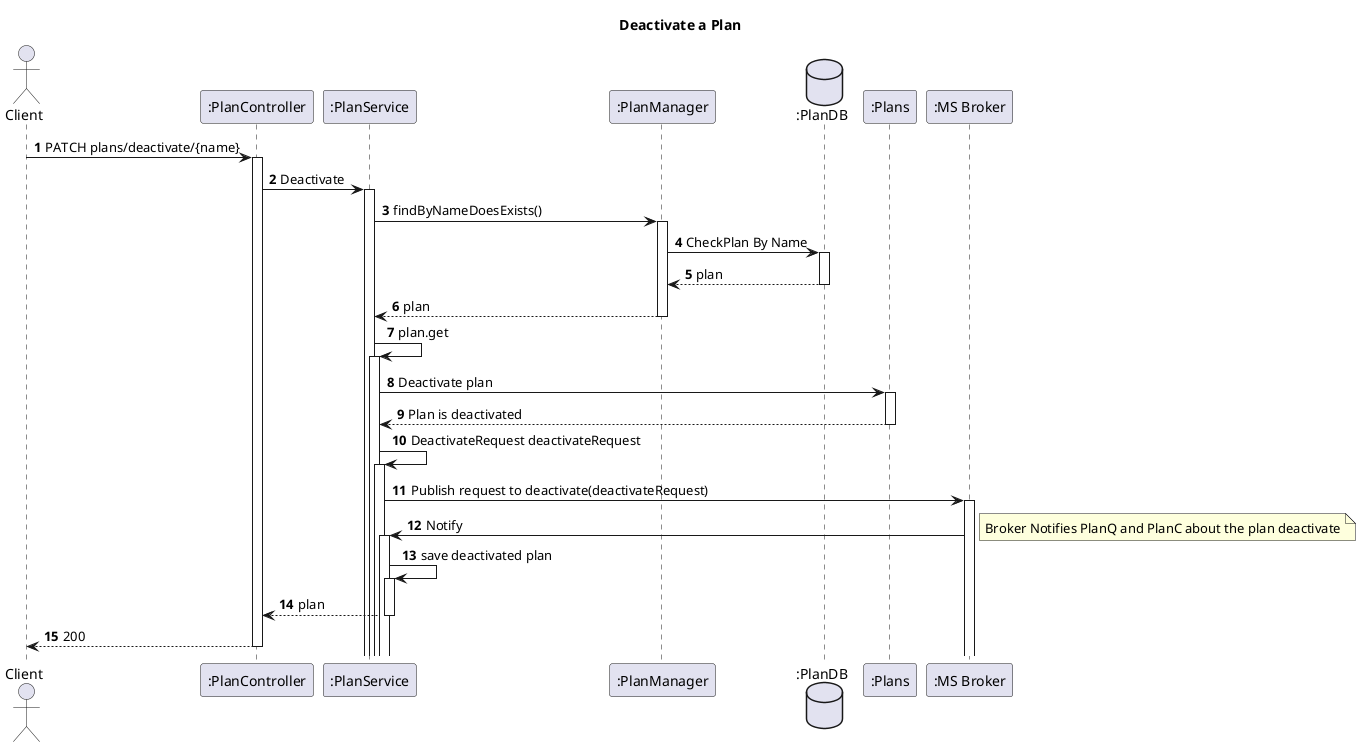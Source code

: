 @startuml
'https://plantuml.com/sequence-diagram
autoactivate on
autonumber
title  Deactivate a Plan

autonumber
actor "Client" as Ac
participant ":PlanController" as PlanController
participant ":PlanService" as PService
participant ":PlanManager" as PManager
database ":PlanDB" as PDB
participant ":Plans" as Plan
participant ":MS Broker" as Broker







Ac->PlanController:PATCH plans/deactivate/{name}
PlanController->PService:Deactivate

PService->PManager:findByNameDoesExists()
PManager->PDB:CheckPlan By Name
PDB-->PManager:plan
PManager-->PService:plan
PService->PService:plan.get
PService->Plan:Deactivate plan
Plan-->PService:Plan is deactivated
PService->PService:DeactivateRequest deactivateRequest
PService->Broker:Publish request to deactivate(deactivateRequest)
Broker->PService:Notify
note right
Broker Notifies PlanQ and PlanC about the plan deactivate
end note
PService->PService:save deactivated plan

PService-->PlanController:plan
PlanController-->Ac:200







@enduml
